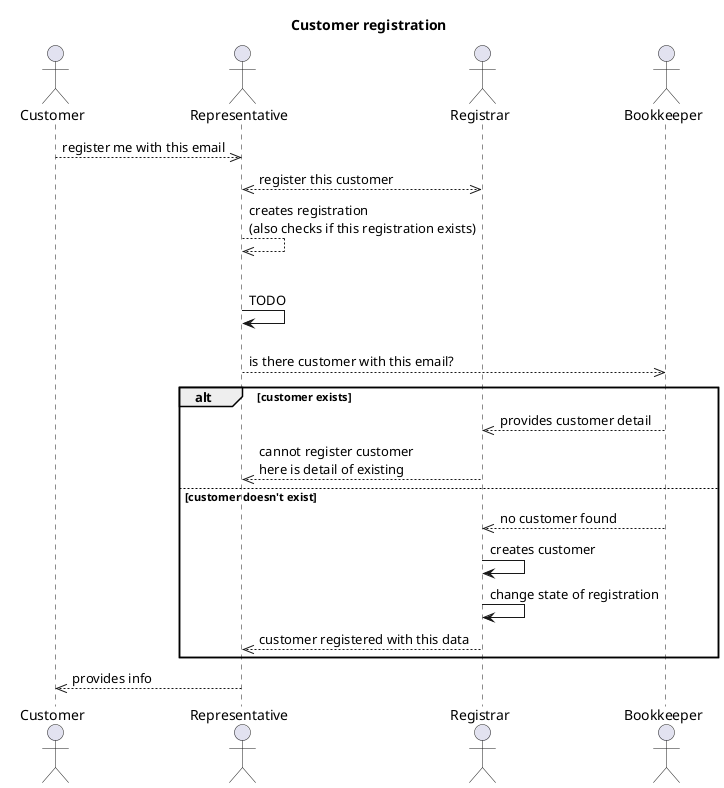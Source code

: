 @startuml

title Customer registration

actor Customer as c
actor Representative as re
actor Registrar as r
actor Bookkeeper as b

c -->> re: register me with this email
re <<-->> r: register this customer

re -->> re: creates registration\n(also checks if this registration exists)
alt registration exists
re -> re: TODO
else registration does not exist
re -->> b: is there customer with this email?

alt customer exists
b -->> r: provides customer detail
r -->> re: cannot register customer\nhere is detail of existing
else customer doesn't exist
b -->> r: no customer found
r -> r: creates customer
r -> r: change state of registration
r -->> re: customer registered with this data
end

re -->> c: provides info

@enduml
